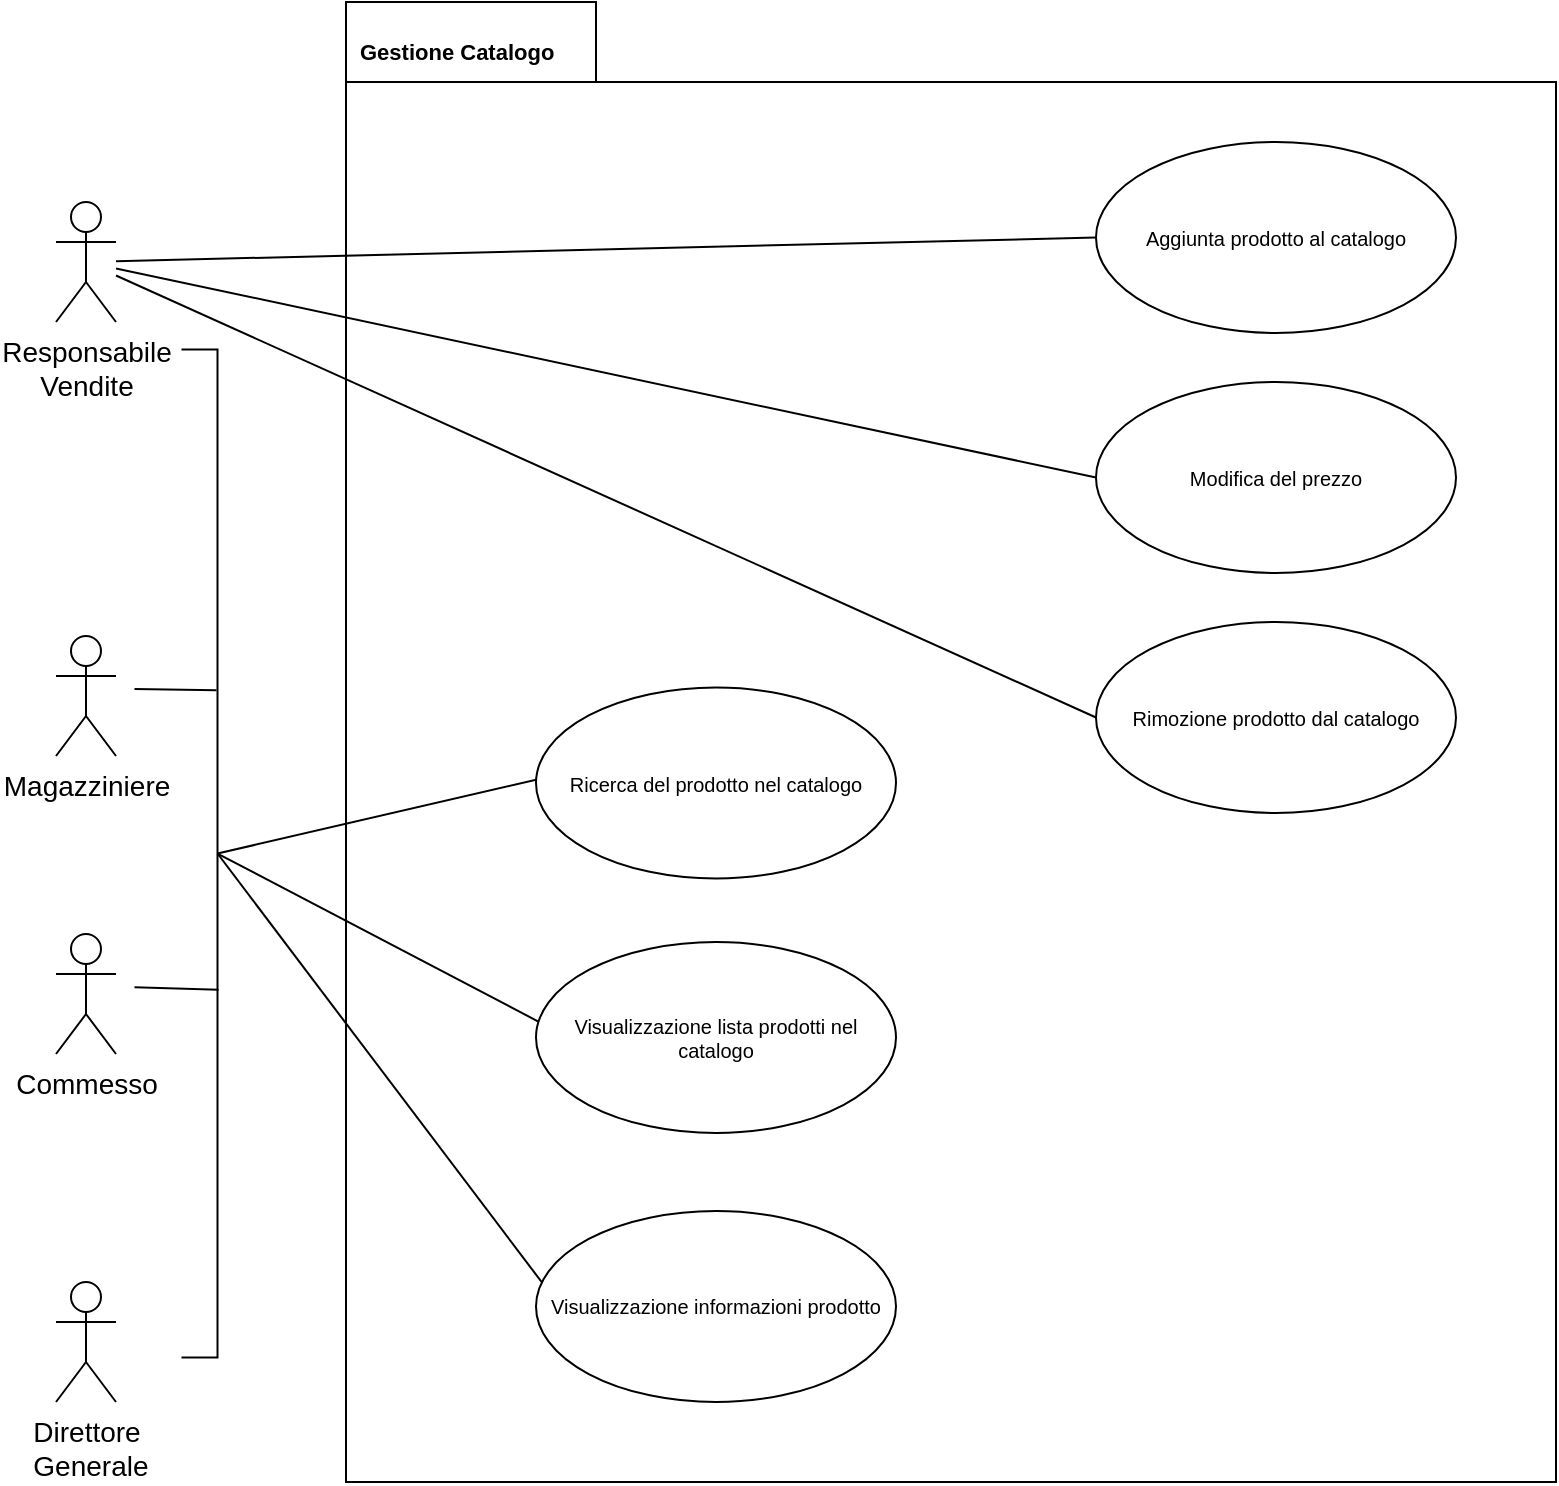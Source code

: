 <mxfile version="13.10.8" type="github">
  <diagram id="jAhwxljwhNbG54JEEvyB" name="Page-1">
    <mxGraphModel dx="601" dy="645" grid="1" gridSize="10" guides="1" tooltips="1" connect="1" arrows="1" fold="1" page="1" pageScale="1" pageWidth="827" pageHeight="1169" math="0" shadow="0">
      <root>
        <mxCell id="0" />
        <mxCell id="1" parent="0" />
        <mxCell id="bej0GKpyscrUGXhnO5Y--8" value="" style="shape=folder;fontStyle=1;spacingTop=10;tabWidth=125;tabHeight=40;tabPosition=left;html=1;fontSize=10;" vertex="1" parent="1">
          <mxGeometry x="175" y="40" width="605" height="740" as="geometry" />
        </mxCell>
        <mxCell id="5G33NtFEvxfEJbMjsAAF-3" value="&lt;div&gt;&lt;font style=&quot;font-size: 14px&quot;&gt;Responsabile&lt;/font&gt;&lt;/div&gt;&lt;div&gt;&lt;font style=&quot;font-size: 14px&quot;&gt;Vendite&lt;br&gt;&lt;/font&gt;&lt;/div&gt;" style="shape=umlActor;verticalLabelPosition=bottom;verticalAlign=top;html=1;outlineConnect=0;" parent="1" vertex="1">
          <mxGeometry x="30" y="140" width="30" height="60" as="geometry" />
        </mxCell>
        <mxCell id="5G33NtFEvxfEJbMjsAAF-4" value="&lt;font style=&quot;font-size: 14px&quot;&gt;Magazziniere&lt;/font&gt;" style="shape=umlActor;verticalLabelPosition=bottom;verticalAlign=top;html=1;outlineConnect=0;" parent="1" vertex="1">
          <mxGeometry x="30" y="357" width="30" height="60" as="geometry" />
        </mxCell>
        <mxCell id="5G33NtFEvxfEJbMjsAAF-5" value="&lt;font style=&quot;font-size: 14px&quot;&gt;Commesso&lt;/font&gt;" style="shape=umlActor;verticalLabelPosition=bottom;verticalAlign=top;html=1;outlineConnect=0;" parent="1" vertex="1">
          <mxGeometry x="30" y="506" width="30" height="60" as="geometry" />
        </mxCell>
        <mxCell id="5G33NtFEvxfEJbMjsAAF-22" value="" style="endArrow=none;html=1;entryX=0;entryY=0.5;entryDx=0;entryDy=0;" parent="1" source="5G33NtFEvxfEJbMjsAAF-3" target="bej0GKpyscrUGXhnO5Y--1" edge="1">
          <mxGeometry width="50" height="50" relative="1" as="geometry">
            <mxPoint x="80" y="179" as="sourcePoint" />
            <mxPoint x="620" y="150" as="targetPoint" />
          </mxGeometry>
        </mxCell>
        <mxCell id="5G33NtFEvxfEJbMjsAAF-23" value="" style="endArrow=none;html=1;entryX=0;entryY=0.5;entryDx=0;entryDy=0;" parent="1" source="5G33NtFEvxfEJbMjsAAF-3" target="bej0GKpyscrUGXhnO5Y--2" edge="1">
          <mxGeometry width="50" height="50" relative="1" as="geometry">
            <mxPoint x="80" y="180" as="sourcePoint" />
            <mxPoint x="400" y="220" as="targetPoint" />
          </mxGeometry>
        </mxCell>
        <mxCell id="5G33NtFEvxfEJbMjsAAF-25" value="" style="shape=partialRectangle;whiteSpace=wrap;html=1;bottom=1;right=1;left=1;top=0;fillColor=none;routingCenterX=-0.5;rotation=-90;" parent="1" vertex="1">
          <mxGeometry x="-150" y="457.01" width="504" height="17.5" as="geometry" />
        </mxCell>
        <mxCell id="5G33NtFEvxfEJbMjsAAF-41" value="" style="endArrow=none;html=1;exitX=0;exitY=0.5;exitDx=0;exitDy=0;" parent="1" source="bej0GKpyscrUGXhnO5Y--4" target="5G33NtFEvxfEJbMjsAAF-3" edge="1">
          <mxGeometry width="50" height="50" relative="1" as="geometry">
            <mxPoint x="620" y="370" as="sourcePoint" />
            <mxPoint x="80" y="180" as="targetPoint" />
          </mxGeometry>
        </mxCell>
        <mxCell id="I9Vcyt5acB3gldshC_Cn-1" value="" style="endArrow=none;html=1;exitX=0.5;exitY=1;exitDx=0;exitDy=0;entryX=0;entryY=0.5;entryDx=0;entryDy=0;" parent="1" source="5G33NtFEvxfEJbMjsAAF-25" edge="1">
          <mxGeometry width="50" height="50" relative="1" as="geometry">
            <mxPoint x="409.25" y="456.26" as="sourcePoint" />
            <mxPoint x="279.25" y="426.76" as="targetPoint" />
          </mxGeometry>
        </mxCell>
        <mxCell id="I9Vcyt5acB3gldshC_Cn-2" value="" style="endArrow=none;html=1;exitX=0.5;exitY=1;exitDx=0;exitDy=0;entryX=0;entryY=0.5;entryDx=0;entryDy=0;" parent="1" source="5G33NtFEvxfEJbMjsAAF-25" edge="1">
          <mxGeometry width="50" height="50" relative="1" as="geometry">
            <mxPoint x="169.25" y="396.26" as="sourcePoint" />
            <mxPoint x="279.25" y="554.01" as="targetPoint" />
          </mxGeometry>
        </mxCell>
        <mxCell id="I9Vcyt5acB3gldshC_Cn-4" value="" style="endArrow=none;html=1;exitX=0.5;exitY=1;exitDx=0;exitDy=0;entryX=0;entryY=0.5;entryDx=0;entryDy=0;" parent="1" source="5G33NtFEvxfEJbMjsAAF-25" edge="1">
          <mxGeometry width="50" height="50" relative="1" as="geometry">
            <mxPoint x="409.25" y="456.26" as="sourcePoint" />
            <mxPoint x="279.25" y="688.51" as="targetPoint" />
          </mxGeometry>
        </mxCell>
        <mxCell id="2cgZHyOXTK3lWtXkF8lg-2" value="&lt;span style=&quot;font-size: 14px&quot;&gt;Direttore&lt;br&gt;&amp;nbsp;Generale&lt;/span&gt;" style="shape=umlActor;verticalLabelPosition=bottom;verticalAlign=top;html=1;outlineConnect=0;" parent="1" vertex="1">
          <mxGeometry x="30" y="680" width="30" height="60" as="geometry" />
        </mxCell>
        <mxCell id="2cgZHyOXTK3lWtXkF8lg-4" value="" style="endArrow=none;html=1;exitX=0.662;exitY=0.971;exitDx=0;exitDy=0;exitPerimeter=0;" parent="1" source="5G33NtFEvxfEJbMjsAAF-25" edge="1">
          <mxGeometry width="50" height="50" relative="1" as="geometry">
            <mxPoint x="159.25" y="506.26" as="sourcePoint" />
            <mxPoint x="69.25" y="383.488" as="targetPoint" />
          </mxGeometry>
        </mxCell>
        <mxCell id="2cgZHyOXTK3lWtXkF8lg-5" value="" style="endArrow=none;html=1;exitX=0.357;exitY=1.029;exitDx=0;exitDy=0;exitPerimeter=0;" parent="1" edge="1">
          <mxGeometry width="50" height="50" relative="1" as="geometry">
            <mxPoint x="111.258" y="533.832" as="sourcePoint" />
            <mxPoint x="69.25" y="532.674" as="targetPoint" />
          </mxGeometry>
        </mxCell>
        <mxCell id="bej0GKpyscrUGXhnO5Y--1" value="Aggiunta prodotto al catalogo" style="ellipse;whiteSpace=wrap;html=1;fontSize=10;" vertex="1" parent="1">
          <mxGeometry x="550" y="110" width="180" height="95.5" as="geometry" />
        </mxCell>
        <mxCell id="bej0GKpyscrUGXhnO5Y--2" value="Modifica del prezzo" style="ellipse;whiteSpace=wrap;html=1;fontSize=10;" vertex="1" parent="1">
          <mxGeometry x="550" y="230" width="180" height="95.5" as="geometry" />
        </mxCell>
        <mxCell id="bej0GKpyscrUGXhnO5Y--4" value="Rimozione prodotto dal catalogo" style="ellipse;whiteSpace=wrap;html=1;fontSize=10;" vertex="1" parent="1">
          <mxGeometry x="550" y="350" width="180" height="95.5" as="geometry" />
        </mxCell>
        <mxCell id="bej0GKpyscrUGXhnO5Y--5" value="Ricerca del prodotto nel catalogo" style="ellipse;whiteSpace=wrap;html=1;fontSize=10;" vertex="1" parent="1">
          <mxGeometry x="270" y="382.75" width="180" height="95.5" as="geometry" />
        </mxCell>
        <mxCell id="bej0GKpyscrUGXhnO5Y--6" value="Visualizzazione lista prodotti nel catalogo" style="ellipse;whiteSpace=wrap;html=1;fontSize=10;" vertex="1" parent="1">
          <mxGeometry x="270" y="510" width="180" height="95.5" as="geometry" />
        </mxCell>
        <mxCell id="bej0GKpyscrUGXhnO5Y--7" value="Visualizzazione informazioni prodotto" style="ellipse;whiteSpace=wrap;html=1;fontSize=10;" vertex="1" parent="1">
          <mxGeometry x="270" y="644.5" width="180" height="95.5" as="geometry" />
        </mxCell>
        <mxCell id="bej0GKpyscrUGXhnO5Y--9" value="&lt;div&gt;&lt;font style=&quot;font-size: 11px&quot;&gt;&lt;b&gt;Gestione Catalogo&lt;/b&gt;&lt;/font&gt;&lt;/div&gt;" style="text;html=1;strokeColor=none;fillColor=none;align=left;verticalAlign=middle;whiteSpace=wrap;rounded=0;" vertex="1" parent="1">
          <mxGeometry x="180" y="50" width="107.5" height="30" as="geometry" />
        </mxCell>
      </root>
    </mxGraphModel>
  </diagram>
</mxfile>
